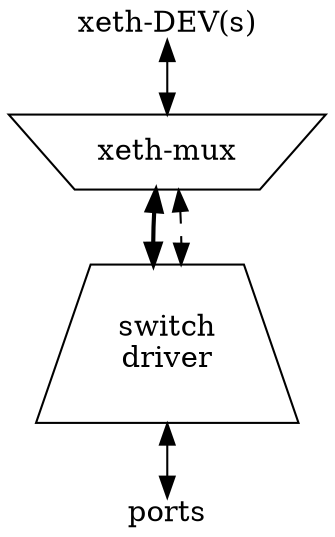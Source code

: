 digraph xeth_fig4 {
	// mux with chip driver

	devs	[ label="xeth-DEV(s)", shape=plain ]
	mux	[ label="xeth-mux", shape=invtrapezium ]
	driver	[ label="switch\ndriver", shape=trapezium ]
	ports	[ label="ports" shape=plain ]

	edge	[ dir=both ]

	devs -> mux	[ style=solid ]
	mux -> driver	[ style=bold ]
	mux -> driver	[ style=dashed ]
	driver -> ports	[ style=solid ]
}
